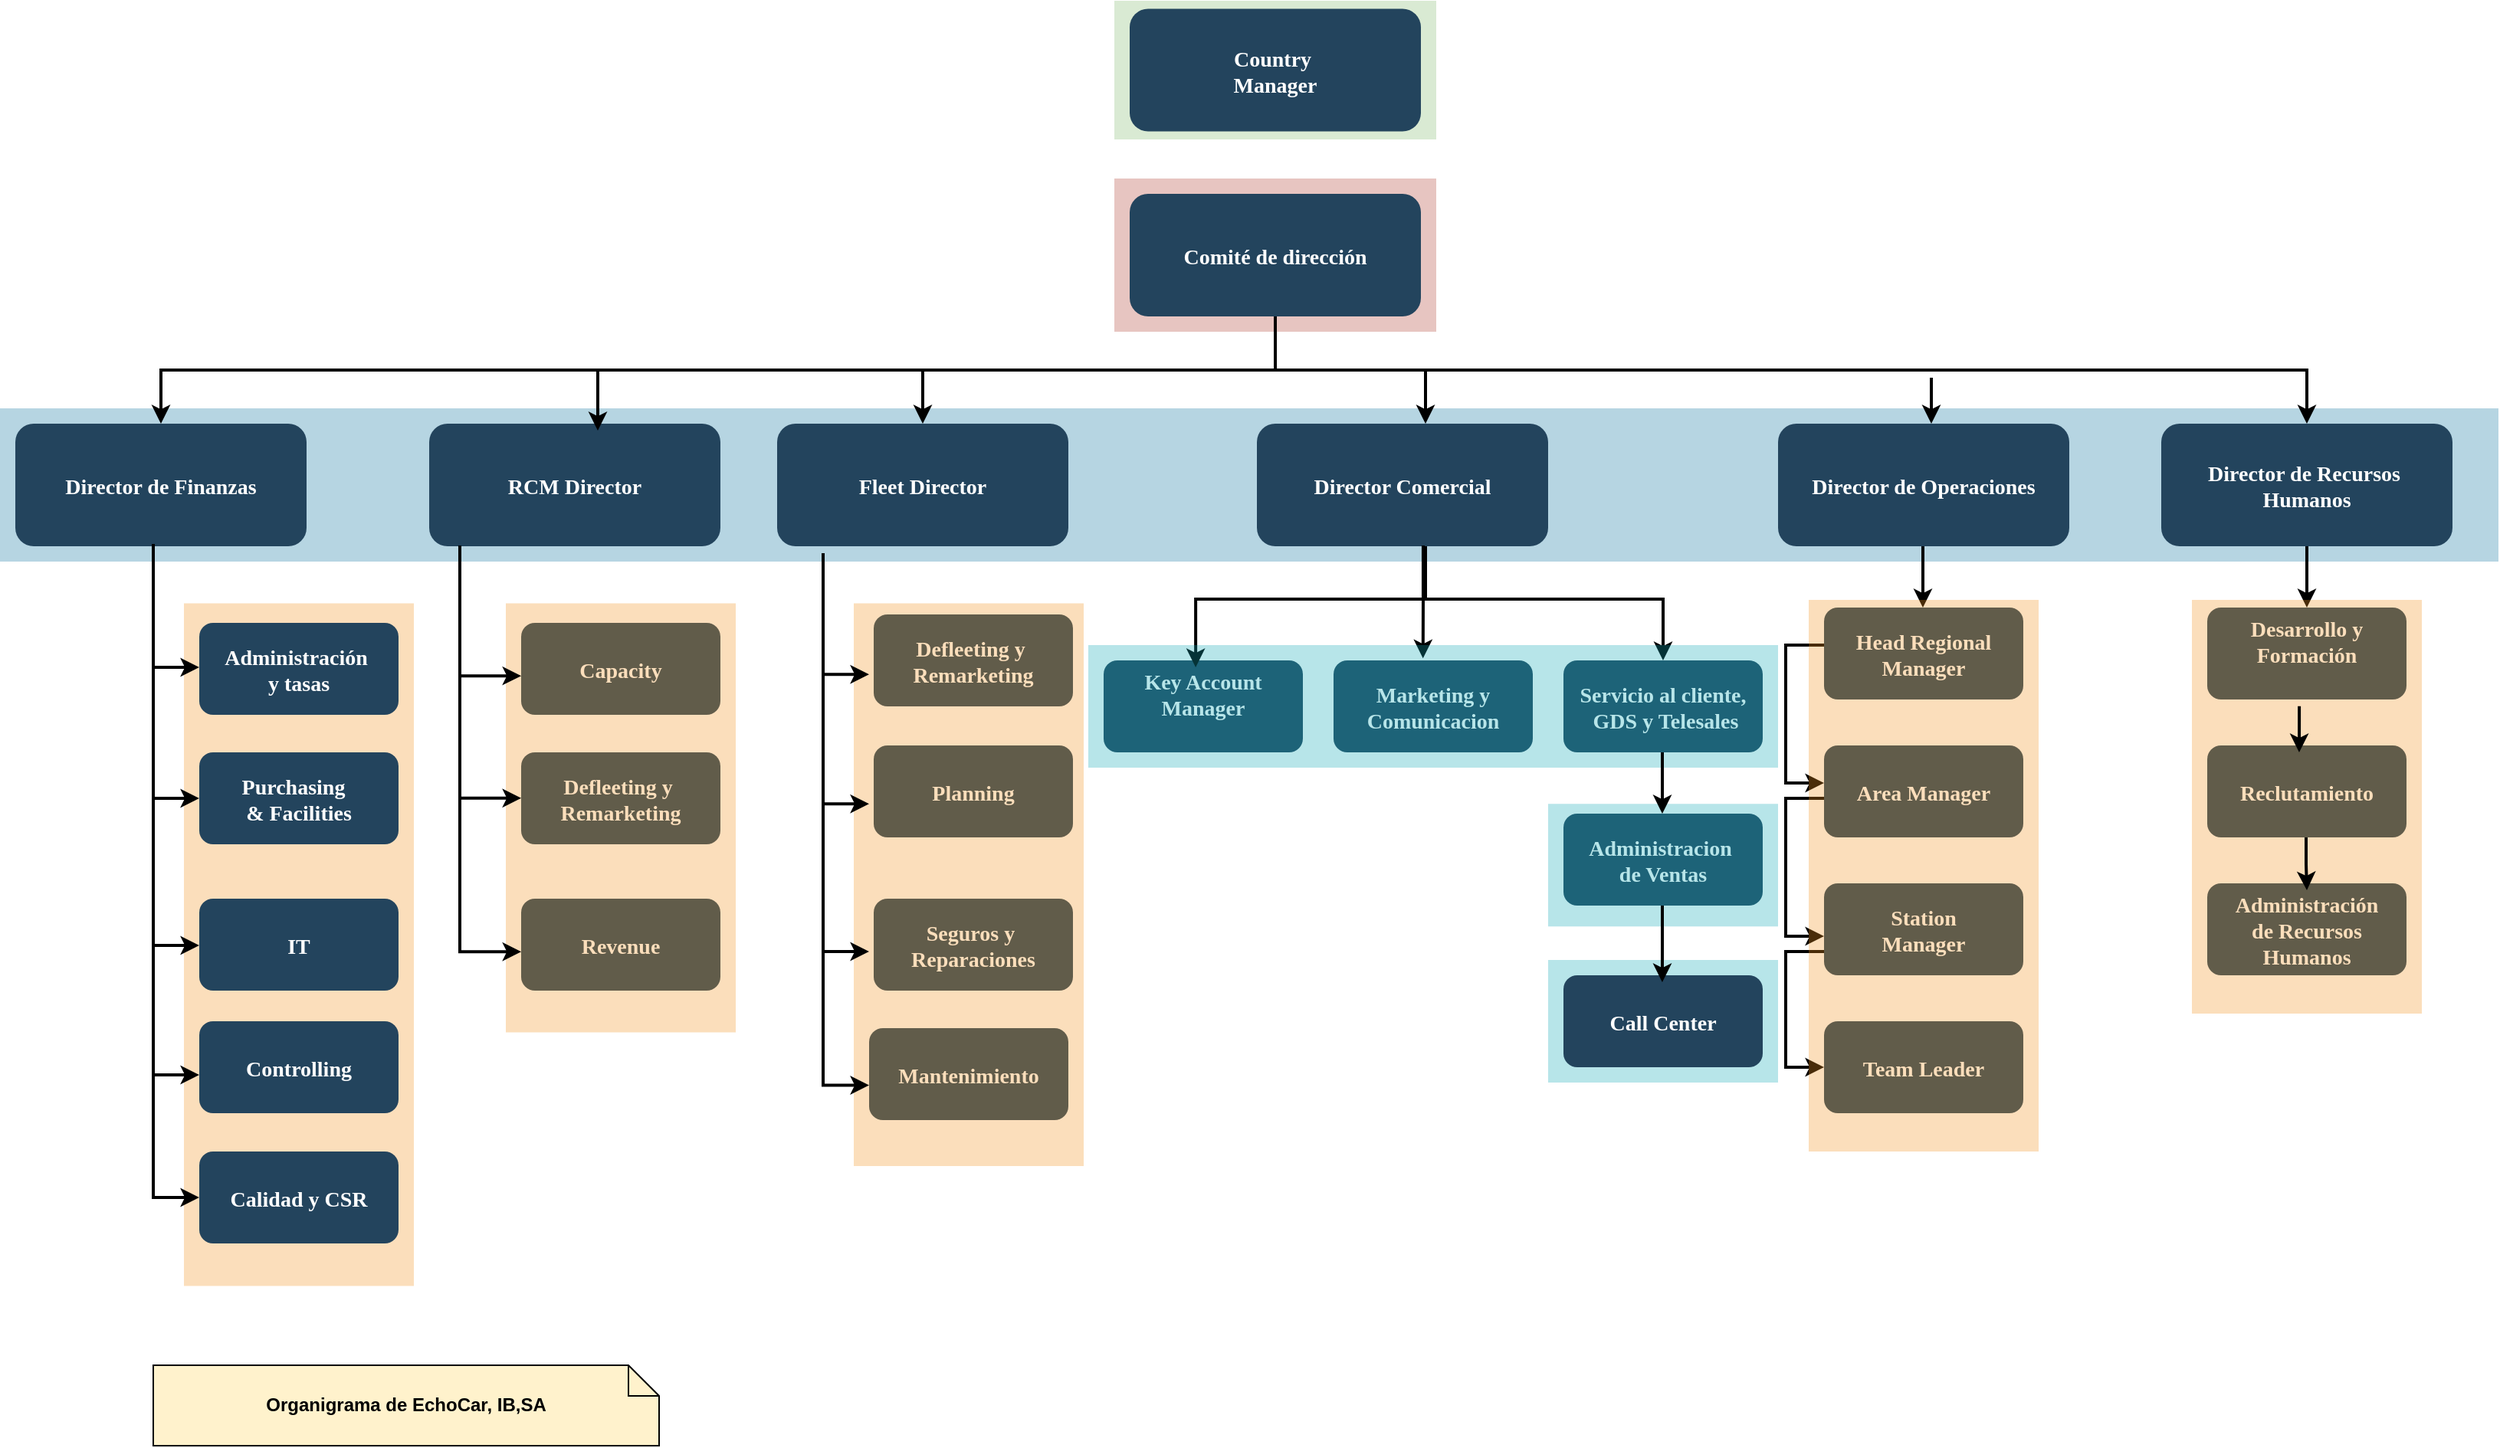<mxfile version="22.0.2" type="device">
  <diagram name="Page-1" id="2c0d36ab-eaac-3732-788b-9136903baeff">
    <mxGraphModel dx="1262" dy="592" grid="1" gridSize="10" guides="1" tooltips="1" connect="1" arrows="1" fold="1" page="1" pageScale="1.5" pageWidth="1169" pageHeight="827" background="none" math="0" shadow="0">
      <root>
        <mxCell id="0" />
        <mxCell id="1" parent="0" />
        <mxCell id="123" value="" style="fillColor=#AE4132;strokeColor=none;opacity=30;" parent="1" vertex="1">
          <mxGeometry x="747" y="175.5" width="210" height="100.0" as="geometry" />
        </mxCell>
        <mxCell id="122" value="" style="fillColor=#10739E;strokeColor=none;opacity=30;" parent="1" vertex="1">
          <mxGeometry x="20" y="325.5" width="1630" height="100" as="geometry" />
        </mxCell>
        <mxCell id="118" value="" style="fillColor=#F2931E;strokeColor=none;opacity=30;" parent="1" vertex="1">
          <mxGeometry x="140" y="452.75" width="150" height="445.5" as="geometry" />
        </mxCell>
        <mxCell id="111" value="" style="fillColor=#D9EAD3;strokeColor=none" parent="1" vertex="1">
          <mxGeometry x="747" y="59.5" width="210" height="90.5" as="geometry" />
        </mxCell>
        <mxCell id="110" value="" style="fillColor=#12AAB5;strokeColor=none;opacity=30;" parent="1" vertex="1">
          <mxGeometry x="1030" y="685.5" width="150" height="80" as="geometry" />
        </mxCell>
        <mxCell id="2" value="Comité de dirección" style="rounded=1;fillColor=#23445D;gradientColor=none;strokeColor=none;fontColor=#FFFFFF;fontStyle=1;fontFamily=Tahoma;fontSize=14" parent="1" vertex="1">
          <mxGeometry x="757" y="185.5" width="190" height="80" as="geometry" />
        </mxCell>
        <mxCell id="4" value="Director de Recursos &#xa;Humanos" style="rounded=1;fillColor=#23445D;gradientColor=none;strokeColor=none;fontColor=#FFFFFF;fontStyle=1;fontFamily=Tahoma;fontSize=14" parent="1" vertex="1">
          <mxGeometry x="1430.0" y="335.5" width="190" height="80" as="geometry" />
        </mxCell>
        <mxCell id="9" value="" style="edgeStyle=elbowEdgeStyle;elbow=vertical;strokeWidth=2;rounded=0" parent="1" source="2" target="4" edge="1">
          <mxGeometry x="337" y="215.5" width="100" height="100" as="geometry">
            <mxPoint x="337" y="315.5" as="sourcePoint" />
            <mxPoint x="437" y="215.5" as="targetPoint" />
          </mxGeometry>
        </mxCell>
        <mxCell id="10" value="Director Comercial" style="rounded=1;fillColor=#23445D;gradientColor=none;strokeColor=none;fontColor=#FFFFFF;fontStyle=1;fontFamily=Tahoma;fontSize=14" parent="1" vertex="1">
          <mxGeometry x="840" y="335.5" width="190" height="80" as="geometry" />
        </mxCell>
        <mxCell id="12" value="Fleet Director" style="rounded=1;fillColor=#23445D;gradientColor=none;strokeColor=none;fontColor=#FFFFFF;fontStyle=1;fontFamily=Tahoma;fontSize=14" parent="1" vertex="1">
          <mxGeometry x="527.0" y="335.5" width="190" height="80" as="geometry" />
        </mxCell>
        <mxCell id="13" value="Director de Finanzas" style="rounded=1;fillColor=#23445D;gradientColor=none;strokeColor=none;fontColor=#FFFFFF;fontStyle=1;fontFamily=Tahoma;fontSize=14" parent="1" vertex="1">
          <mxGeometry x="30" y="335.5" width="190" height="80" as="geometry" />
        </mxCell>
        <mxCell id="16" value="Administración &#xa;y tasas" style="rounded=1;fillColor=#23445D;gradientColor=none;strokeColor=none;fontColor=#FFFFFF;fontStyle=1;fontFamily=Tahoma;fontSize=14" parent="1" vertex="1">
          <mxGeometry x="150" y="465.5" width="130" height="60" as="geometry" />
        </mxCell>
        <mxCell id="17" value="&#xa;Purchasing  &#xa;&amp; Facilities&#xa;" style="rounded=1;fillColor=#23445D;gradientColor=none;strokeColor=none;fontColor=#FFFFFF;fontStyle=1;fontFamily=Tahoma;fontSize=14" parent="1" vertex="1">
          <mxGeometry x="150" y="550" width="130" height="60" as="geometry" />
        </mxCell>
        <mxCell id="18" value="IT" style="rounded=1;fillColor=#23445D;gradientColor=none;strokeColor=none;fontColor=#FFFFFF;fontStyle=1;fontFamily=Tahoma;fontSize=14" parent="1" vertex="1">
          <mxGeometry x="150" y="645.5" width="130" height="60" as="geometry" />
        </mxCell>
        <mxCell id="19" value="Controlling" style="rounded=1;fillColor=#23445D;gradientColor=none;strokeColor=none;fontColor=#FFFFFF;fontStyle=1;fontFamily=Tahoma;fontSize=14" parent="1" vertex="1">
          <mxGeometry x="150" y="725.5" width="130" height="60" as="geometry" />
        </mxCell>
        <mxCell id="20" value="Calidad y CSR" style="rounded=1;fillColor=#23445D;gradientColor=none;strokeColor=none;fontColor=#FFFFFF;fontStyle=1;fontFamily=Tahoma;fontSize=14" parent="1" vertex="1">
          <mxGeometry x="150" y="810.5" width="130" height="60" as="geometry" />
        </mxCell>
        <mxCell id="28" value="Marketing y &#xa;Comunicacion" style="rounded=1;fillColor=#23445D;gradientColor=none;strokeColor=none;fontColor=#FFFFFF;fontStyle=1;fontFamily=Tahoma;fontSize=14" parent="1" vertex="1">
          <mxGeometry x="890" y="490" width="130" height="60" as="geometry" />
        </mxCell>
        <mxCell id="32" value="Key Account &#xa;Manager&#xa;" style="rounded=1;fillColor=#23445D;gradientColor=none;strokeColor=none;fontColor=#FFFFFF;fontStyle=1;fontFamily=Tahoma;fontSize=14" parent="1" vertex="1">
          <mxGeometry x="740" y="490" width="130" height="60" as="geometry" />
        </mxCell>
        <mxCell id="44" value="&#xa;Head Regional&#xa;Manager&#xa;" style="rounded=1;fillColor=#23445D;gradientColor=none;strokeColor=none;fontColor=#FFFFFF;fontStyle=1;fontFamily=Tahoma;fontSize=14" parent="1" vertex="1">
          <mxGeometry x="1210" y="455.5" width="130" height="60" as="geometry" />
        </mxCell>
        <mxCell id="45" value="&#xa;Area Manager&#xa;" style="rounded=1;fillColor=#23445D;gradientColor=none;strokeColor=none;fontColor=#FFFFFF;fontStyle=1;fontFamily=Tahoma;fontSize=14" parent="1" vertex="1">
          <mxGeometry x="1210" y="545.5" width="130" height="60" as="geometry" />
        </mxCell>
        <mxCell id="46" value="&#xa;Station&#xa;Manager&#xa;" style="rounded=1;fillColor=#23445D;gradientColor=none;strokeColor=none;fontColor=#FFFFFF;fontStyle=1;fontFamily=Tahoma;fontSize=14" parent="1" vertex="1">
          <mxGeometry x="1210" y="635.5" width="130" height="60" as="geometry" />
        </mxCell>
        <mxCell id="47" value="&#xa;Team Leader&#xa;" style="rounded=1;fillColor=#23445D;gradientColor=none;strokeColor=none;fontColor=#FFFFFF;fontStyle=1;fontFamily=Tahoma;fontSize=14" parent="1" vertex="1">
          <mxGeometry x="1210" y="725.5" width="130" height="60" as="geometry" />
        </mxCell>
        <mxCell id="48" value="Desarrollo y &#xa;Formación&#xa;" style="rounded=1;fillColor=#23445D;gradientColor=none;strokeColor=none;fontColor=#FFFFFF;fontStyle=1;fontFamily=Tahoma;fontSize=14" parent="1" vertex="1">
          <mxGeometry x="1460" y="455.5" width="130" height="60" as="geometry" />
        </mxCell>
        <mxCell id="49" value="Reclutamiento" style="rounded=1;fillColor=#23445D;gradientColor=none;strokeColor=none;fontColor=#FFFFFF;fontStyle=1;fontFamily=Tahoma;fontSize=14" parent="1" vertex="1">
          <mxGeometry x="1460" y="545.5" width="130" height="60" as="geometry" />
        </mxCell>
        <mxCell id="50" value="&#xa;Administración&#xa;de Recursos&#xa;Humanos&#xa;" style="rounded=1;fillColor=#23445D;gradientColor=none;strokeColor=none;fontColor=#FFFFFF;fontStyle=1;fontFamily=Tahoma;fontSize=14" parent="1" vertex="1">
          <mxGeometry x="1460" y="635.5" width="130" height="60" as="geometry" />
        </mxCell>
        <mxCell id="59" value="" style="edgeStyle=elbowEdgeStyle;elbow=vertical;strokeWidth=2;rounded=0" parent="1" source="2" target="12" edge="1">
          <mxGeometry x="347" y="225.5" width="100" height="100" as="geometry">
            <mxPoint x="862.0" y="275.5" as="sourcePoint" />
            <mxPoint x="1467.0" y="345.5" as="targetPoint" />
          </mxGeometry>
        </mxCell>
        <mxCell id="61" value="" style="edgeStyle=elbowEdgeStyle;elbow=vertical;strokeWidth=2;rounded=0" parent="1" source="2" target="13" edge="1">
          <mxGeometry x="-23" y="135.5" width="100" height="100" as="geometry">
            <mxPoint x="-23" y="235.5" as="sourcePoint" />
            <mxPoint x="77" y="135.5" as="targetPoint" />
          </mxGeometry>
        </mxCell>
        <mxCell id="64" value="" style="edgeStyle=elbowEdgeStyle;elbow=horizontal;strokeWidth=2;rounded=0;" parent="1" edge="1">
          <mxGeometry x="-23" y="135.5" width="100" height="100" as="geometry">
            <mxPoint x="120" y="414" as="sourcePoint" />
            <mxPoint x="150" y="494.5" as="targetPoint" />
            <Array as="points">
              <mxPoint x="120" y="494.5" />
              <mxPoint x="130" y="474.5" />
              <mxPoint x="120" y="454.5" />
              <mxPoint x="202" y="420" />
            </Array>
          </mxGeometry>
        </mxCell>
        <mxCell id="65" value="" style="edgeStyle=elbowEdgeStyle;elbow=horizontal;strokeWidth=2;rounded=0" parent="1" source="13" target="17" edge="1">
          <mxGeometry x="-23" y="135.5" width="100" height="100" as="geometry">
            <mxPoint x="-23" y="235.5" as="sourcePoint" />
            <mxPoint x="77" y="135.5" as="targetPoint" />
            <Array as="points">
              <mxPoint x="120" y="520" />
              <mxPoint x="202" y="475.5" />
            </Array>
          </mxGeometry>
        </mxCell>
        <mxCell id="66" value="" style="edgeStyle=elbowEdgeStyle;elbow=horizontal;strokeWidth=2;rounded=0" parent="1" edge="1">
          <mxGeometry x="-23" y="135.5" width="100" height="100" as="geometry">
            <mxPoint x="120" y="425.5" as="sourcePoint" />
            <mxPoint x="150" y="676" as="targetPoint" />
            <Array as="points">
              <mxPoint x="120" y="690" />
            </Array>
          </mxGeometry>
        </mxCell>
        <mxCell id="68" value="" style="edgeStyle=elbowEdgeStyle;elbow=horizontal;strokeWidth=2;rounded=0" parent="1" source="13" target="20" edge="1">
          <mxGeometry x="-23" y="135.5" width="100" height="100" as="geometry">
            <mxPoint x="-23" y="235.5" as="sourcePoint" />
            <mxPoint x="77" y="135.5" as="targetPoint" />
            <Array as="points">
              <mxPoint x="120" y="700" />
              <mxPoint x="140" y="560" />
              <mxPoint x="202" y="615.5" />
            </Array>
          </mxGeometry>
        </mxCell>
        <mxCell id="104" value="" style="edgeStyle=elbowEdgeStyle;elbow=vertical;strokeWidth=2;rounded=0" parent="1" source="4" target="48" edge="1">
          <mxGeometry x="-23" y="135.5" width="100" height="100" as="geometry">
            <mxPoint x="-23" y="235.5" as="sourcePoint" />
            <mxPoint x="77" y="135.5" as="targetPoint" />
          </mxGeometry>
        </mxCell>
        <mxCell id="MI_ktkqq8Uqgu8UM0DYB-123" value="RCM Director" style="rounded=1;fillColor=#23445D;gradientColor=none;strokeColor=none;fontColor=#FFFFFF;fontStyle=1;fontFamily=Tahoma;fontSize=14" parent="1" vertex="1">
          <mxGeometry x="300.0" y="335.5" width="190" height="80" as="geometry" />
        </mxCell>
        <mxCell id="MI_ktkqq8Uqgu8UM0DYB-124" value="Director de Operaciones" style="rounded=1;fillColor=#23445D;gradientColor=none;strokeColor=none;fontColor=#FFFFFF;fontStyle=1;fontFamily=Tahoma;fontSize=14" parent="1" vertex="1">
          <mxGeometry x="1180" y="335.5" width="190" height="80" as="geometry" />
        </mxCell>
        <mxCell id="MI_ktkqq8Uqgu8UM0DYB-125" value="" style="edgeStyle=elbowEdgeStyle;elbow=vertical;strokeWidth=2;rounded=0" parent="1" edge="1">
          <mxGeometry x="-23" y="135.5" width="100" height="100" as="geometry">
            <mxPoint x="1274.5" y="415.5" as="sourcePoint" />
            <mxPoint x="1274.5" y="455.5" as="targetPoint" />
            <Array as="points">
              <mxPoint x="1412.5" y="429.5" />
            </Array>
          </mxGeometry>
        </mxCell>
        <mxCell id="MI_ktkqq8Uqgu8UM0DYB-128" value="" style="edgeStyle=elbowEdgeStyle;elbow=horizontal;strokeWidth=2;rounded=0" parent="1" edge="1">
          <mxGeometry x="-23" y="135.5" width="100" height="100" as="geometry">
            <mxPoint x="1210" y="480" as="sourcePoint" />
            <mxPoint x="1210" y="570" as="targetPoint" />
            <Array as="points">
              <mxPoint x="1185" y="529.5" />
            </Array>
          </mxGeometry>
        </mxCell>
        <mxCell id="MI_ktkqq8Uqgu8UM0DYB-129" value="" style="edgeStyle=elbowEdgeStyle;elbow=horizontal;strokeWidth=2;rounded=0" parent="1" edge="1">
          <mxGeometry x="-23" y="135.5" width="100" height="100" as="geometry">
            <mxPoint x="1210" y="580" as="sourcePoint" />
            <mxPoint x="1210" y="670" as="targetPoint" />
            <Array as="points">
              <mxPoint x="1185" y="629.5" />
            </Array>
          </mxGeometry>
        </mxCell>
        <mxCell id="MI_ktkqq8Uqgu8UM0DYB-130" value="" style="edgeStyle=elbowEdgeStyle;elbow=horizontal;strokeWidth=2;rounded=0;entryX=0;entryY=0.5;entryDx=0;entryDy=0;" parent="1" target="47" edge="1">
          <mxGeometry x="-23" y="135.5" width="100" height="100" as="geometry">
            <mxPoint x="1210" y="680" as="sourcePoint" />
            <mxPoint x="1210" y="770" as="targetPoint" />
            <Array as="points">
              <mxPoint x="1185" y="729.5" />
            </Array>
          </mxGeometry>
        </mxCell>
        <mxCell id="MI_ktkqq8Uqgu8UM0DYB-133" value="" style="edgeStyle=elbowEdgeStyle;elbow=vertical;rounded=0;strokeWidth=2" parent="1" edge="1">
          <mxGeometry x="-23" y="135.5" width="100" height="100" as="geometry">
            <mxPoint x="410" y="300" as="sourcePoint" />
            <mxPoint x="410" y="340" as="targetPoint" />
          </mxGeometry>
        </mxCell>
        <mxCell id="MI_ktkqq8Uqgu8UM0DYB-134" value="" style="edgeStyle=elbowEdgeStyle;elbow=vertical;rounded=0;strokeWidth=2" parent="1" edge="1">
          <mxGeometry x="-23" y="135.5" width="100" height="100" as="geometry">
            <mxPoint x="1280" y="305.5" as="sourcePoint" />
            <mxPoint x="1280" y="335.5" as="targetPoint" />
          </mxGeometry>
        </mxCell>
        <mxCell id="MI_ktkqq8Uqgu8UM0DYB-136" value="" style="edgeStyle=elbowEdgeStyle;elbow=horizontal;strokeWidth=2;rounded=0;" parent="1" edge="1">
          <mxGeometry x="-23" y="135.5" width="100" height="100" as="geometry">
            <mxPoint x="120" y="420" as="sourcePoint" />
            <mxPoint x="150" y="760.5" as="targetPoint" />
            <Array as="points">
              <mxPoint x="120" y="619.5" />
              <mxPoint x="140" y="479.5" />
              <mxPoint x="202" y="535" />
            </Array>
          </mxGeometry>
        </mxCell>
        <mxCell id="MI_ktkqq8Uqgu8UM0DYB-139" value="" style="edgeStyle=elbowEdgeStyle;elbow=vertical;strokeWidth=2;rounded=0;entryX=0.579;entryY=0;entryDx=0;entryDy=0;entryPerimeter=0;" parent="1" target="10" edge="1">
          <mxGeometry x="-23" y="135.5" width="100" height="100" as="geometry">
            <mxPoint x="950" y="300" as="sourcePoint" />
            <mxPoint x="964.5" y="335.5" as="targetPoint" />
          </mxGeometry>
        </mxCell>
        <mxCell id="MI_ktkqq8Uqgu8UM0DYB-140" value="" style="edgeStyle=elbowEdgeStyle;elbow=vertical;strokeWidth=2;rounded=0;entryX=0.462;entryY=0.075;entryDx=0;entryDy=0;entryPerimeter=0;" parent="1" source="10" target="32" edge="1">
          <mxGeometry x="-23" y="135.5" width="100" height="100" as="geometry">
            <mxPoint x="1027" y="425.5" as="sourcePoint" />
            <mxPoint x="760" y="580" as="targetPoint" />
            <Array as="points">
              <mxPoint x="950" y="450" />
              <mxPoint x="980" y="450" />
              <mxPoint x="1000" y="450" />
              <mxPoint x="1000" y="440" />
              <mxPoint x="770" y="450" />
              <mxPoint x="580" y="456" />
            </Array>
          </mxGeometry>
        </mxCell>
        <mxCell id="sW6XZj63KOnHWxAYgvJL-123" value="Servicio al cliente,&#xa; GDS y Telesales" style="rounded=1;fillColor=#23445D;gradientColor=none;strokeColor=none;fontColor=#FFFFFF;fontStyle=1;fontFamily=Tahoma;fontSize=14" parent="1" vertex="1">
          <mxGeometry x="1040" y="490" width="130" height="60" as="geometry" />
        </mxCell>
        <mxCell id="sW6XZj63KOnHWxAYgvJL-124" value="" style="edgeStyle=elbowEdgeStyle;elbow=vertical;strokeWidth=2;rounded=0;entryX=0.449;entryY=-0.023;entryDx=0;entryDy=0;entryPerimeter=0;exitX=0.571;exitY=0.994;exitDx=0;exitDy=0;exitPerimeter=0;" parent="1" source="10" target="28" edge="1">
          <mxGeometry x="-23" y="135.5" width="100" height="100" as="geometry">
            <mxPoint x="980" y="410" as="sourcePoint" />
            <mxPoint x="770" y="490" as="targetPoint" />
            <Array as="points">
              <mxPoint x="960" y="450" />
              <mxPoint x="590" y="466" />
            </Array>
          </mxGeometry>
        </mxCell>
        <mxCell id="sW6XZj63KOnHWxAYgvJL-126" value="" style="edgeStyle=elbowEdgeStyle;elbow=vertical;strokeWidth=2;rounded=0;exitX=0.571;exitY=0.994;exitDx=0;exitDy=0;exitPerimeter=0;entryX=0.5;entryY=0;entryDx=0;entryDy=0;" parent="1" source="10" target="sW6XZj63KOnHWxAYgvJL-123" edge="1">
          <mxGeometry x="-23" y="135.5" width="100" height="100" as="geometry">
            <mxPoint x="1008" y="425" as="sourcePoint" />
            <mxPoint x="928" y="499" as="targetPoint" />
            <Array as="points">
              <mxPoint x="1040" y="450" />
              <mxPoint x="600" y="476" />
            </Array>
          </mxGeometry>
        </mxCell>
        <mxCell id="sW6XZj63KOnHWxAYgvJL-131" value="Call Center" style="rounded=1;fillColor=#23445D;gradientColor=none;strokeColor=none;fontColor=#FFFFFF;fontStyle=1;fontFamily=Tahoma;fontSize=14" parent="1" vertex="1">
          <mxGeometry x="1040" y="695.5" width="130" height="60" as="geometry" />
        </mxCell>
        <mxCell id="sW6XZj63KOnHWxAYgvJL-132" value="Administracion &#xa;de Ventas" style="rounded=1;fillColor=#23445D;gradientColor=none;strokeColor=none;fontColor=#FFFFFF;fontStyle=1;fontFamily=Tahoma;fontSize=14" parent="1" vertex="1">
          <mxGeometry x="1040" y="590" width="130" height="60" as="geometry" />
        </mxCell>
        <mxCell id="sW6XZj63KOnHWxAYgvJL-133" value="Mantenimiento" style="rounded=1;fillColor=#23445D;gradientColor=none;strokeColor=none;fontColor=#FFFFFF;fontStyle=1;fontFamily=Tahoma;fontSize=14" parent="1" vertex="1">
          <mxGeometry x="587" y="730" width="130" height="60" as="geometry" />
        </mxCell>
        <mxCell id="sW6XZj63KOnHWxAYgvJL-134" value="Seguros y &#xa;Reparaciones" style="rounded=1;fillColor=#23445D;gradientColor=none;strokeColor=none;fontColor=#FFFFFF;fontStyle=1;fontFamily=Tahoma;fontSize=14" parent="1" vertex="1">
          <mxGeometry x="590" y="645.5" width="130" height="60" as="geometry" />
        </mxCell>
        <mxCell id="sW6XZj63KOnHWxAYgvJL-135" value="Planning" style="rounded=1;fillColor=#23445D;gradientColor=none;strokeColor=none;fontColor=#FFFFFF;fontStyle=1;fontFamily=Tahoma;fontSize=14" parent="1" vertex="1">
          <mxGeometry x="590" y="545.5" width="130" height="60" as="geometry" />
        </mxCell>
        <mxCell id="sW6XZj63KOnHWxAYgvJL-136" value="Defleeting y &#xa;Remarketing" style="rounded=1;fillColor=#23445D;gradientColor=none;strokeColor=none;fontColor=#FFFFFF;fontStyle=1;fontFamily=Tahoma;fontSize=14" parent="1" vertex="1">
          <mxGeometry x="590" y="460" width="130" height="60" as="geometry" />
        </mxCell>
        <mxCell id="sW6XZj63KOnHWxAYgvJL-137" value="Capacity" style="rounded=1;fillColor=#23445D;gradientColor=none;strokeColor=none;fontColor=#FFFFFF;fontStyle=1;fontFamily=Tahoma;fontSize=14" parent="1" vertex="1">
          <mxGeometry x="360" y="465.5" width="130" height="60" as="geometry" />
        </mxCell>
        <mxCell id="sW6XZj63KOnHWxAYgvJL-138" value="Defleeting y &#xa;Remarketing" style="rounded=1;fillColor=#23445D;gradientColor=none;strokeColor=none;fontColor=#FFFFFF;fontStyle=1;fontFamily=Tahoma;fontSize=14" parent="1" vertex="1">
          <mxGeometry x="360" y="550" width="130" height="60" as="geometry" />
        </mxCell>
        <mxCell id="sW6XZj63KOnHWxAYgvJL-139" value="Revenue" style="rounded=1;fillColor=#23445D;gradientColor=none;strokeColor=none;fontColor=#FFFFFF;fontStyle=1;fontFamily=Tahoma;fontSize=14" parent="1" vertex="1">
          <mxGeometry x="360" y="645.5" width="130" height="60" as="geometry" />
        </mxCell>
        <mxCell id="sW6XZj63KOnHWxAYgvJL-140" value="" style="fillColor=#F2931E;strokeColor=none;opacity=30;" parent="1" vertex="1">
          <mxGeometry x="577" y="452.75" width="150" height="367.25" as="geometry" />
        </mxCell>
        <mxCell id="sW6XZj63KOnHWxAYgvJL-141" value="" style="fillColor=#F2931E;strokeColor=none;opacity=30;" parent="1" vertex="1">
          <mxGeometry x="350" y="452.75" width="150" height="280" as="geometry" />
        </mxCell>
        <mxCell id="sW6XZj63KOnHWxAYgvJL-143" value="" style="fillColor=#F2931E;strokeColor=none;opacity=30;" parent="1" vertex="1">
          <mxGeometry x="1200" y="450.5" width="150" height="360" as="geometry" />
        </mxCell>
        <mxCell id="sW6XZj63KOnHWxAYgvJL-144" value="" style="fillColor=#F2931E;strokeColor=none;opacity=30;" parent="1" vertex="1">
          <mxGeometry x="1450" y="450.5" width="150" height="270" as="geometry" />
        </mxCell>
        <mxCell id="sW6XZj63KOnHWxAYgvJL-145" style="edgeStyle=orthogonalEdgeStyle;rounded=0;orthogonalLoop=1;jettySize=auto;html=1;exitX=0.5;exitY=1;exitDx=0;exitDy=0;" parent="1" source="sW6XZj63KOnHWxAYgvJL-140" target="sW6XZj63KOnHWxAYgvJL-140" edge="1">
          <mxGeometry relative="1" as="geometry" />
        </mxCell>
        <mxCell id="sW6XZj63KOnHWxAYgvJL-146" value="" style="edgeStyle=elbowEdgeStyle;elbow=horizontal;strokeWidth=2;rounded=0;" parent="1" edge="1">
          <mxGeometry x="-23" y="135.5" width="100" height="100" as="geometry">
            <mxPoint x="557" y="426.75" as="sourcePoint" />
            <mxPoint x="587" y="767.25" as="targetPoint" />
            <Array as="points">
              <mxPoint x="557" y="626.25" />
              <mxPoint x="577" y="486.25" />
              <mxPoint x="639" y="541.75" />
            </Array>
          </mxGeometry>
        </mxCell>
        <mxCell id="sW6XZj63KOnHWxAYgvJL-147" value="" style="edgeStyle=elbowEdgeStyle;elbow=horizontal;strokeWidth=2;rounded=0;" parent="1" edge="1">
          <mxGeometry x="-23" y="135.5" width="100" height="100" as="geometry">
            <mxPoint x="557" y="420" as="sourcePoint" />
            <mxPoint x="587" y="680" as="targetPoint" />
            <Array as="points">
              <mxPoint x="557" y="654.5" />
              <mxPoint x="557" y="539" />
              <mxPoint x="577" y="399" />
              <mxPoint x="639" y="454.5" />
            </Array>
          </mxGeometry>
        </mxCell>
        <mxCell id="sW6XZj63KOnHWxAYgvJL-149" value="" style="fillColor=#12AAB5;strokeColor=none;opacity=30;" parent="1" vertex="1">
          <mxGeometry x="1030" y="583.63" width="150" height="80" as="geometry" />
        </mxCell>
        <mxCell id="sW6XZj63KOnHWxAYgvJL-150" value="" style="fillColor=#12AAB5;strokeColor=none;opacity=30;" parent="1" vertex="1">
          <mxGeometry x="730" y="480" width="450" height="80" as="geometry" />
        </mxCell>
        <mxCell id="sW6XZj63KOnHWxAYgvJL-151" value="" style="edgeStyle=elbowEdgeStyle;elbow=vertical;rounded=0;strokeWidth=2" parent="1" edge="1">
          <mxGeometry x="-23" y="135.5" width="100" height="100" as="geometry">
            <mxPoint x="1104.5" y="550" as="sourcePoint" />
            <mxPoint x="1104.5" y="590" as="targetPoint" />
          </mxGeometry>
        </mxCell>
        <mxCell id="sW6XZj63KOnHWxAYgvJL-153" value="" style="edgeStyle=elbowEdgeStyle;elbow=vertical;rounded=0;strokeWidth=2;entryX=0.496;entryY=0.075;entryDx=0;entryDy=0;entryPerimeter=0;" parent="1" target="sW6XZj63KOnHWxAYgvJL-131" edge="1">
          <mxGeometry x="-23" y="135.5" width="100" height="100" as="geometry">
            <mxPoint x="1104.5" y="650" as="sourcePoint" />
            <mxPoint x="1104.5" y="690" as="targetPoint" />
          </mxGeometry>
        </mxCell>
        <mxCell id="sW6XZj63KOnHWxAYgvJL-155" value="" style="edgeStyle=elbowEdgeStyle;elbow=horizontal;strokeWidth=2;rounded=0;" parent="1" edge="1">
          <mxGeometry x="-23" y="135.5" width="100" height="100" as="geometry">
            <mxPoint x="557" y="420" as="sourcePoint" />
            <mxPoint x="587" y="583.63" as="targetPoint" />
            <Array as="points">
              <mxPoint x="557" y="442.63" />
              <mxPoint x="577" y="302.63" />
              <mxPoint x="639" y="358.13" />
            </Array>
          </mxGeometry>
        </mxCell>
        <mxCell id="sW6XZj63KOnHWxAYgvJL-156" value="" style="edgeStyle=elbowEdgeStyle;elbow=horizontal;strokeWidth=2;rounded=0;" parent="1" edge="1">
          <mxGeometry x="-23" y="135.5" width="100" height="100" as="geometry">
            <mxPoint x="557" y="420" as="sourcePoint" />
            <mxPoint x="587" y="499.13" as="targetPoint" />
            <Array as="points">
              <mxPoint x="557" y="358.13" />
              <mxPoint x="577" y="218.13" />
              <mxPoint x="639" y="273.63" />
            </Array>
          </mxGeometry>
        </mxCell>
        <mxCell id="sW6XZj63KOnHWxAYgvJL-157" value="" style="edgeStyle=elbowEdgeStyle;elbow=horizontal;strokeWidth=2;rounded=0;entryX=0.067;entryY=0.169;entryDx=0;entryDy=0;entryPerimeter=0;" parent="1" target="sW6XZj63KOnHWxAYgvJL-141" edge="1">
          <mxGeometry x="-23" y="135.5" width="100" height="100" as="geometry">
            <mxPoint x="320" y="415" as="sourcePoint" />
            <mxPoint x="350" y="755.5" as="targetPoint" />
            <Array as="points">
              <mxPoint x="320" y="614.5" />
              <mxPoint x="340" y="474.5" />
              <mxPoint x="402" y="530" />
            </Array>
          </mxGeometry>
        </mxCell>
        <mxCell id="sW6XZj63KOnHWxAYgvJL-158" value="" style="edgeStyle=elbowEdgeStyle;elbow=horizontal;strokeWidth=2;rounded=0;entryX=0.067;entryY=0.812;entryDx=0;entryDy=0;entryPerimeter=0;" parent="1" target="sW6XZj63KOnHWxAYgvJL-141" edge="1">
          <mxGeometry x="-23" y="135.5" width="100" height="100" as="geometry">
            <mxPoint x="320" y="415.5" as="sourcePoint" />
            <mxPoint x="350" y="756" as="targetPoint" />
            <Array as="points">
              <mxPoint x="320" y="615" />
              <mxPoint x="340" y="475" />
              <mxPoint x="402" y="530.5" />
            </Array>
          </mxGeometry>
        </mxCell>
        <mxCell id="sW6XZj63KOnHWxAYgvJL-159" value="" style="edgeStyle=elbowEdgeStyle;elbow=horizontal;strokeWidth=2;rounded=0;entryX=0.067;entryY=0.454;entryDx=0;entryDy=0;entryPerimeter=0;" parent="1" target="sW6XZj63KOnHWxAYgvJL-141" edge="1">
          <mxGeometry x="-23" y="135.5" width="100" height="100" as="geometry">
            <mxPoint x="320" y="415.5" as="sourcePoint" />
            <mxPoint x="350" y="756" as="targetPoint" />
            <Array as="points">
              <mxPoint x="320" y="615" />
              <mxPoint x="340" y="475" />
              <mxPoint x="402" y="530.5" />
            </Array>
          </mxGeometry>
        </mxCell>
        <mxCell id="sW6XZj63KOnHWxAYgvJL-161" value="" style="edgeStyle=elbowEdgeStyle;elbow=vertical;rounded=0;strokeWidth=2" parent="1" edge="1">
          <mxGeometry x="-23" y="135.5" width="100" height="100" as="geometry">
            <mxPoint x="1524.5" y="605.5" as="sourcePoint" />
            <mxPoint x="1525" y="640" as="targetPoint" />
          </mxGeometry>
        </mxCell>
        <mxCell id="sW6XZj63KOnHWxAYgvJL-162" value="" style="edgeStyle=elbowEdgeStyle;elbow=vertical;rounded=0;strokeWidth=2;exitX=0.467;exitY=0.257;exitDx=0;exitDy=0;exitPerimeter=0;" parent="1" source="sW6XZj63KOnHWxAYgvJL-144" edge="1">
          <mxGeometry x="-23" y="135.5" width="100" height="100" as="geometry">
            <mxPoint x="1534.5" y="615.5" as="sourcePoint" />
            <mxPoint x="1520" y="550" as="targetPoint" />
            <Array as="points">
              <mxPoint x="1520" y="530" />
            </Array>
          </mxGeometry>
        </mxCell>
        <mxCell id="sW6XZj63KOnHWxAYgvJL-163" value="Country &#xa;Manager" style="rounded=1;fillColor=#23445D;gradientColor=none;strokeColor=none;fontColor=#FFFFFF;fontStyle=1;fontFamily=Tahoma;fontSize=14" parent="1" vertex="1">
          <mxGeometry x="757" y="64.75" width="190" height="80" as="geometry" />
        </mxCell>
        <mxCell id="GrSACbub5B-IoRhoMfEM-124" value="&lt;b&gt;Organigrama de EchoCar, IB,SA&lt;/b&gt;" style="shape=note;size=20;whiteSpace=wrap;html=1;fillColor=#FFF2CC;" vertex="1" parent="1">
          <mxGeometry x="120" y="950" width="330" height="52.5" as="geometry" />
        </mxCell>
      </root>
    </mxGraphModel>
  </diagram>
</mxfile>
